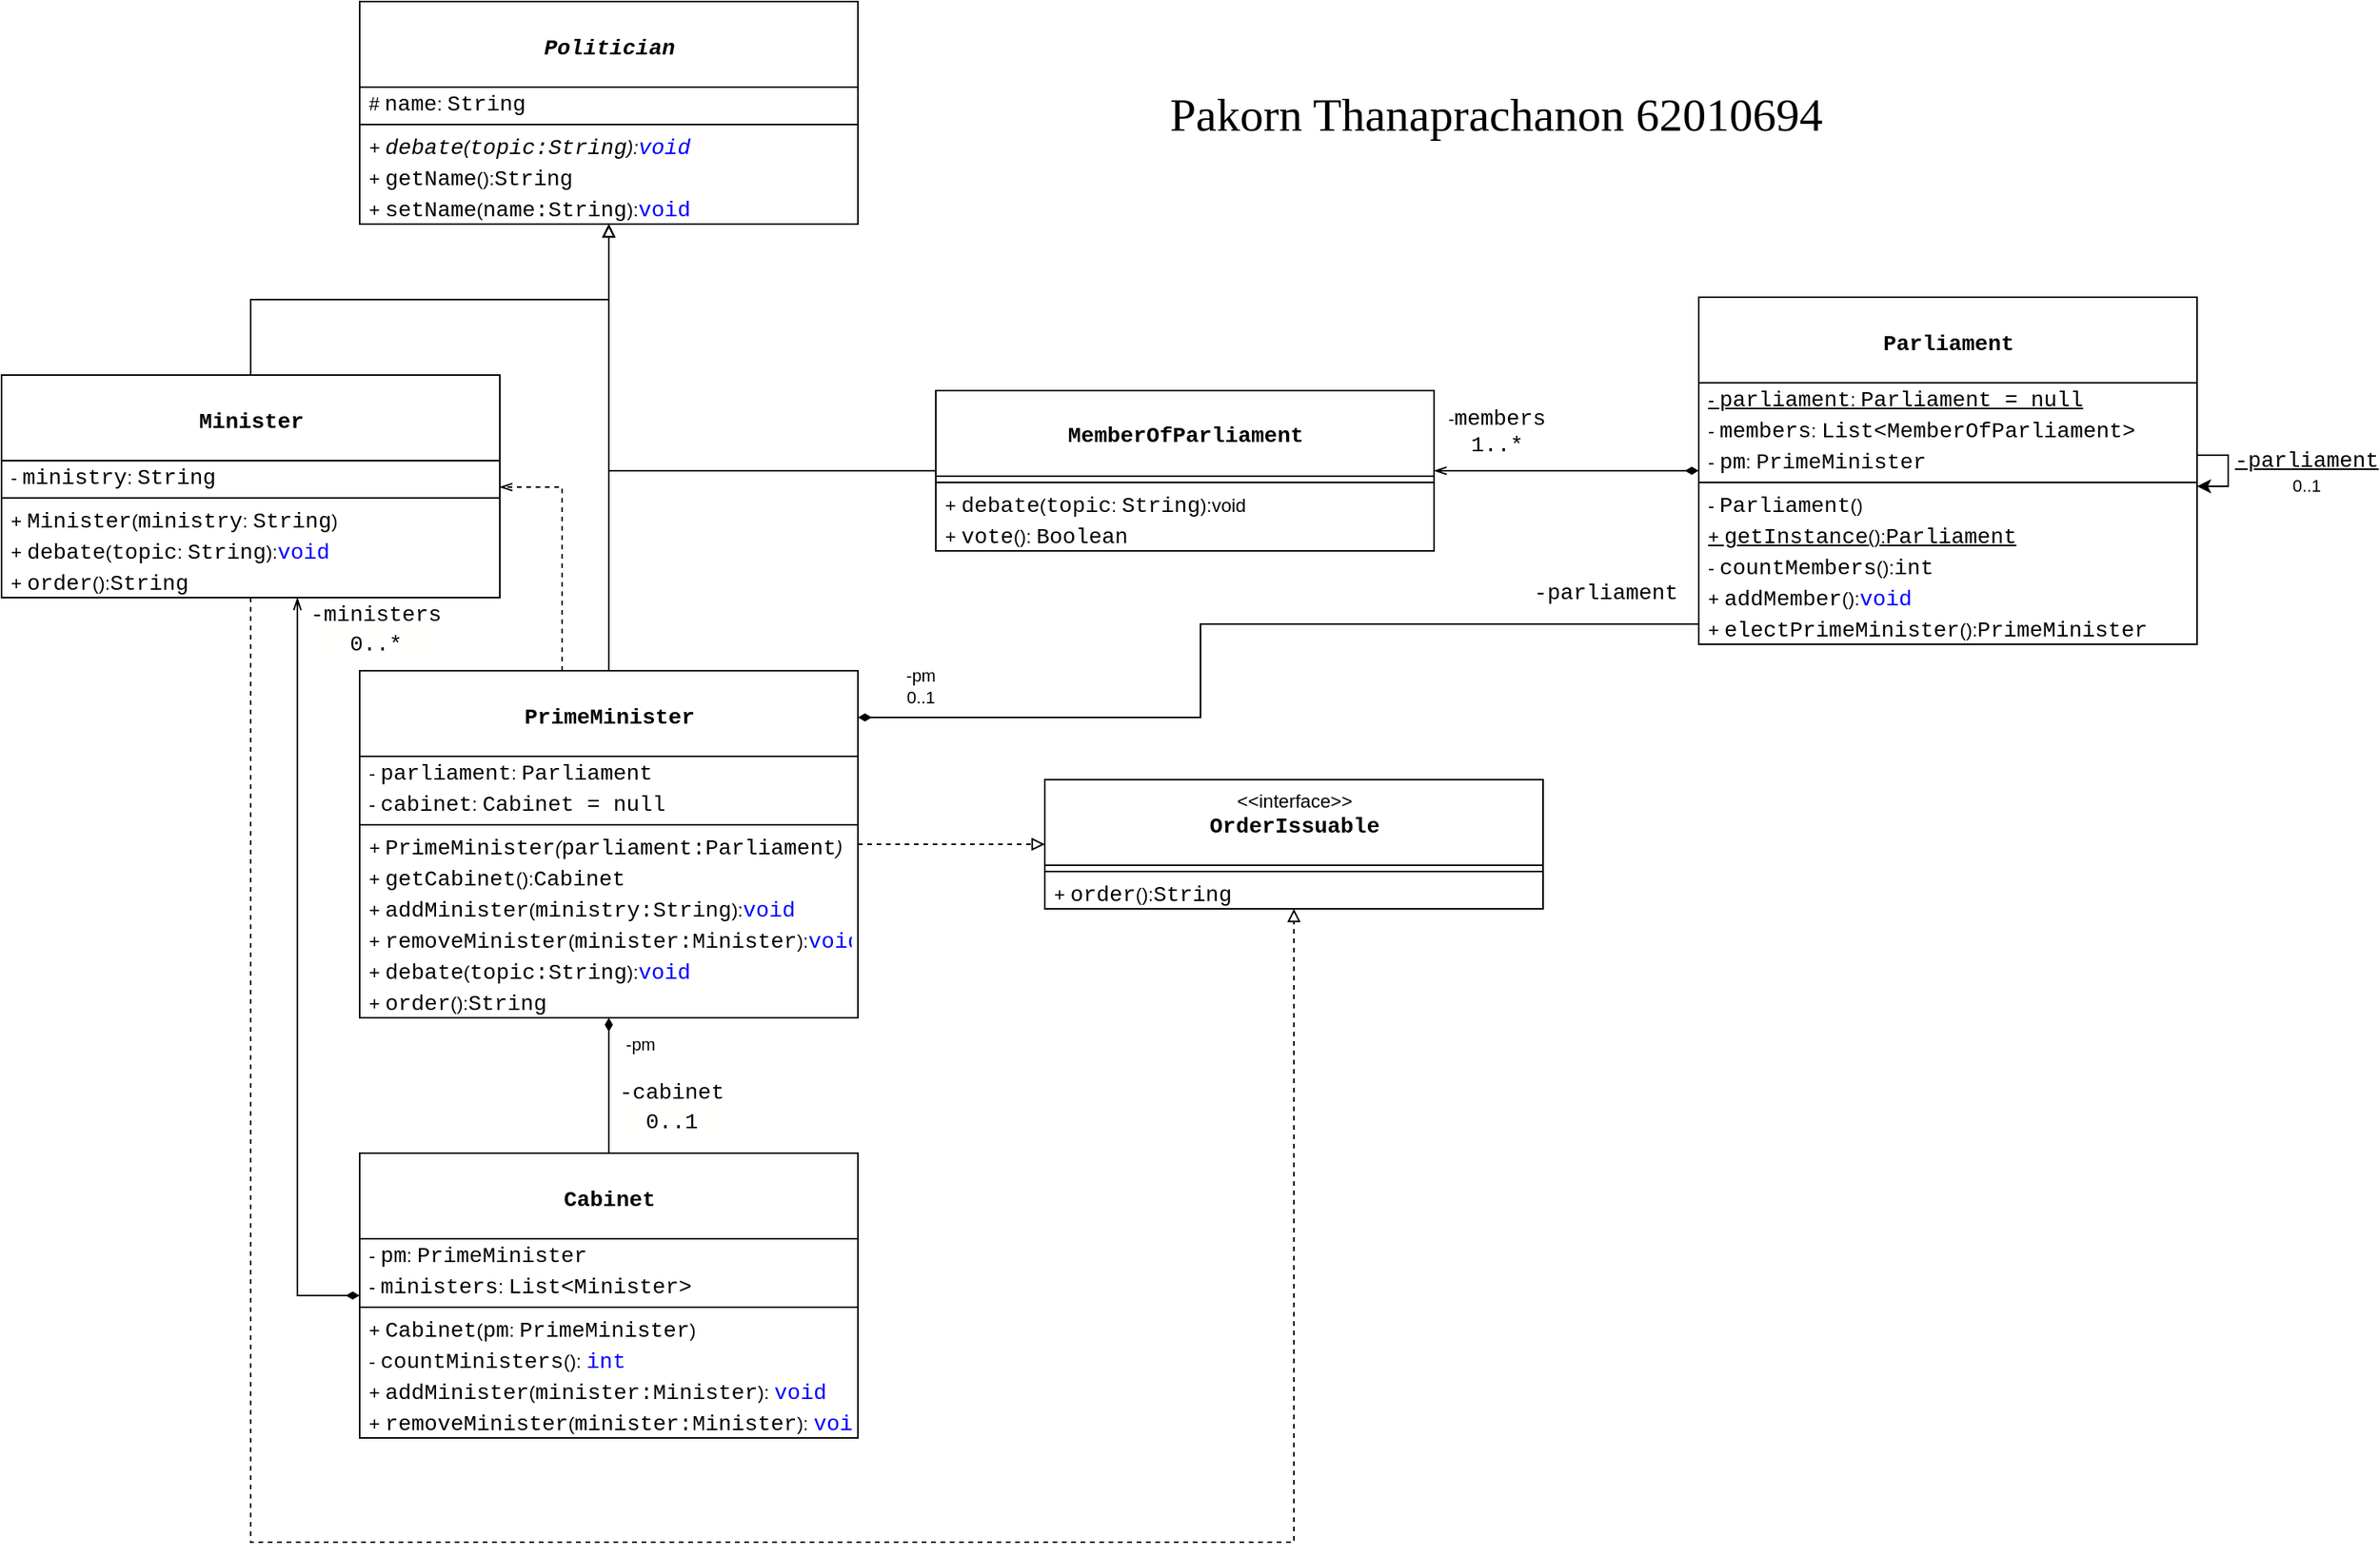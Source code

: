<mxfile version="15.2.7" type="device"><diagram id="u0rl4G4OVhh45bPOz7uF" name="Page-1"><mxGraphModel dx="474" dy="274" grid="1" gridSize="10" guides="1" tooltips="1" connect="1" arrows="1" fold="1" page="1" pageScale="1" pageWidth="2000" pageHeight="2000" math="0" shadow="0"><root><mxCell id="0"/><mxCell id="1" parent="0"/><mxCell id="l9JEfN-03SUaaslQyUMA-315" value="&lt;font style=&quot;font-size: 30px&quot;&gt;Pakorn Thanaprachanon 62010694&lt;/font&gt;" style="text;html=1;strokeColor=none;fillColor=none;align=center;verticalAlign=middle;whiteSpace=wrap;rounded=0;labelBackgroundColor=none;fontFamily=Verdana;fontColor=#000000;" parent="1" vertex="1"><mxGeometry x="700" y="141.5" width="680" height="20" as="geometry"/></mxCell><mxCell id="_Q1yo_962PRFrDTg2gfk-84" style="edgeStyle=orthogonalEdgeStyle;rounded=0;orthogonalLoop=1;jettySize=auto;html=1;startArrow=diamondThin;startFill=1;endArrow=openThin;endFill=0;strokeColor=#000000;" edge="1" parent="1" source="_Q1yo_962PRFrDTg2gfk-5" target="_Q1yo_962PRFrDTg2gfk-21"><mxGeometry relative="1" as="geometry"><Array as="points"><mxPoint x="270" y="911"/></Array></mxGeometry></mxCell><mxCell id="_Q1yo_962PRFrDTg2gfk-85" value="&lt;div style=&quot;background-color: rgb(255 , 255 , 254) ; font-family: &amp;#34;consolas&amp;#34; , &amp;#34;courier new&amp;#34; , monospace ; font-size: 14px ; line-height: 19px&quot;&gt;-ministers&lt;/div&gt;&lt;div style=&quot;background-color: rgb(255 , 255 , 254) ; font-family: &amp;#34;consolas&amp;#34; , &amp;#34;courier new&amp;#34; , monospace ; font-size: 14px ; line-height: 19px&quot;&gt;0..*&lt;/div&gt;" style="edgeLabel;html=1;align=center;verticalAlign=middle;resizable=0;points=[];" vertex="1" connectable="0" parent="_Q1yo_962PRFrDTg2gfk-84"><mxGeometry x="0.834" y="-3" relative="1" as="geometry"><mxPoint x="47" y="-21" as="offset"/></mxGeometry></mxCell><mxCell id="_Q1yo_962PRFrDTg2gfk-5" value="&lt;b&gt;&lt;br&gt;&lt;/b&gt;&lt;div style=&quot;background-color: rgb(255 , 255 , 254) ; font-family: &amp;#34;consolas&amp;#34; , &amp;#34;courier new&amp;#34; , monospace ; font-size: 14px ; line-height: 19px&quot;&gt;&lt;b&gt;Cabinet&lt;/b&gt;&lt;/div&gt;" style="swimlane;fontStyle=0;align=center;verticalAlign=top;childLayout=stackLayout;horizontal=1;startSize=55;horizontalStack=0;resizeParent=1;resizeParentMax=0;resizeLast=0;collapsible=0;marginBottom=0;html=1;rounded=0;sketch=0;" vertex="1" parent="1"><mxGeometry x="310" y="820" width="320" height="183" as="geometry"/></mxCell><mxCell id="_Q1yo_962PRFrDTg2gfk-8" value="- &lt;font face=&quot;Consolas, Courier New, monospace&quot;&gt;&lt;span style=&quot;font-size: 14px ; background-color: rgb(255 , 255 , 254)&quot;&gt;pm&lt;/span&gt;&lt;/font&gt;&lt;span&gt;:&amp;nbsp;&lt;/span&gt;&lt;span style=&quot;background-color: rgb(255 , 255 , 254) ; font-family: &amp;#34;consolas&amp;#34; , &amp;#34;courier new&amp;#34; , monospace ; font-size: 14px&quot;&gt;PrimeMinister&lt;/span&gt;" style="text;html=1;strokeColor=none;fillColor=none;align=left;verticalAlign=middle;spacingLeft=4;spacingRight=4;overflow=hidden;rotatable=0;points=[[0,0.5],[1,0.5]];portConstraint=eastwest;" vertex="1" parent="_Q1yo_962PRFrDTg2gfk-5"><mxGeometry y="55" width="320" height="20" as="geometry"/></mxCell><mxCell id="_Q1yo_962PRFrDTg2gfk-9" value="-&amp;nbsp;&lt;span&gt;&lt;font face=&quot;Consolas, Courier New, monospace&quot;&gt;&lt;span style=&quot;font-size: 14px&quot;&gt;ministers&lt;/span&gt;&lt;/font&gt;:&amp;nbsp;&lt;/span&gt;&lt;span style=&quot;background-color: rgb(255 , 255 , 254) ; font-family: &amp;#34;consolas&amp;#34; , &amp;#34;courier new&amp;#34; , monospace ; font-size: 14px&quot;&gt;List&amp;lt;Minister&amp;gt;&lt;/span&gt;" style="text;html=1;strokeColor=none;fillColor=none;align=left;verticalAlign=middle;spacingLeft=4;spacingRight=4;overflow=hidden;rotatable=0;points=[[0,0.5],[1,0.5]];portConstraint=eastwest;" vertex="1" parent="_Q1yo_962PRFrDTg2gfk-5"><mxGeometry y="75" width="320" height="20" as="geometry"/></mxCell><mxCell id="_Q1yo_962PRFrDTg2gfk-6" value="" style="line;strokeWidth=1;fillColor=none;align=left;verticalAlign=middle;spacingTop=-1;spacingLeft=3;spacingRight=3;rotatable=0;labelPosition=right;points=[];portConstraint=eastwest;" vertex="1" parent="_Q1yo_962PRFrDTg2gfk-5"><mxGeometry y="95" width="320" height="8" as="geometry"/></mxCell><mxCell id="_Q1yo_962PRFrDTg2gfk-7" value="+&amp;nbsp;&lt;span style=&quot;background-color: rgb(255 , 255 , 254) ; font-family: &amp;#34;consolas&amp;#34; , &amp;#34;courier new&amp;#34; , monospace ; font-size: 14px&quot;&gt;Cabinet&lt;/span&gt;&lt;span&gt;(&lt;/span&gt;&lt;span style=&quot;background-color: rgb(255 , 255 , 254) ; font-family: &amp;#34;consolas&amp;#34; , &amp;#34;courier new&amp;#34; , monospace ; font-size: 14px&quot;&gt;pm&lt;/span&gt;&lt;span&gt;: &lt;/span&gt;&lt;span style=&quot;background-color: rgb(255 , 255 , 254) ; font-family: &amp;#34;consolas&amp;#34; , &amp;#34;courier new&amp;#34; , monospace ; font-size: 14px&quot;&gt;PrimeMinister&lt;/span&gt;&lt;span&gt;)&lt;/span&gt;" style="text;html=1;strokeColor=none;fillColor=none;align=left;verticalAlign=middle;spacingLeft=4;spacingRight=4;overflow=hidden;rotatable=0;points=[[0,0.5],[1,0.5]];portConstraint=eastwest;" vertex="1" parent="_Q1yo_962PRFrDTg2gfk-5"><mxGeometry y="103" width="320" height="20" as="geometry"/></mxCell><mxCell id="_Q1yo_962PRFrDTg2gfk-10" value="-&amp;nbsp;&lt;span style=&quot;background-color: rgb(255 , 255 , 254) ; font-family: &amp;#34;consolas&amp;#34; , &amp;#34;courier new&amp;#34; , monospace ; font-size: 14px&quot;&gt;countMinisters&lt;/span&gt;&lt;span&gt;(&lt;/span&gt;&lt;span&gt;):&amp;nbsp;&lt;/span&gt;&lt;span style=&quot;color: rgb(0 , 0 , 255) ; background-color: rgb(255 , 255 , 254) ; font-family: &amp;#34;consolas&amp;#34; , &amp;#34;courier new&amp;#34; , monospace ; font-size: 14px&quot;&gt;int&lt;/span&gt;" style="text;html=1;strokeColor=none;fillColor=none;align=left;verticalAlign=middle;spacingLeft=4;spacingRight=4;overflow=hidden;rotatable=0;points=[[0,0.5],[1,0.5]];portConstraint=eastwest;" vertex="1" parent="_Q1yo_962PRFrDTg2gfk-5"><mxGeometry y="123" width="320" height="20" as="geometry"/></mxCell><mxCell id="_Q1yo_962PRFrDTg2gfk-11" value="+&amp;nbsp;&lt;span style=&quot;background-color: rgb(255 , 255 , 254) ; font-family: &amp;#34;consolas&amp;#34; , &amp;#34;courier new&amp;#34; , monospace ; font-size: 14px&quot;&gt;addMinister&lt;/span&gt;&lt;span&gt;(&lt;/span&gt;&lt;span style=&quot;background-color: rgb(255 , 255 , 254) ; font-family: &amp;#34;consolas&amp;#34; , &amp;#34;courier new&amp;#34; , monospace ; font-size: 14px&quot;&gt;minister:&lt;/span&gt;&lt;span style=&quot;background-color: rgb(255 , 255 , 254) ; font-family: &amp;#34;consolas&amp;#34; , &amp;#34;courier new&amp;#34; , monospace ; font-size: 14px&quot;&gt;Minister&lt;/span&gt;&lt;span&gt;):&amp;nbsp;&lt;/span&gt;&lt;span style=&quot;color: rgb(0 , 0 , 255) ; background-color: rgb(255 , 255 , 254) ; font-family: &amp;#34;consolas&amp;#34; , &amp;#34;courier new&amp;#34; , monospace ; font-size: 14px&quot;&gt;void&lt;/span&gt;" style="text;html=1;strokeColor=none;fillColor=none;align=left;verticalAlign=middle;spacingLeft=4;spacingRight=4;overflow=hidden;rotatable=0;points=[[0,0.5],[1,0.5]];portConstraint=eastwest;" vertex="1" parent="_Q1yo_962PRFrDTg2gfk-5"><mxGeometry y="143" width="320" height="20" as="geometry"/></mxCell><mxCell id="_Q1yo_962PRFrDTg2gfk-12" value="+&amp;nbsp;&lt;span style=&quot;background-color: rgb(255 , 255 , 254) ; font-family: &amp;#34;consolas&amp;#34; , &amp;#34;courier new&amp;#34; , monospace ; font-size: 14px&quot;&gt;removeMinister&lt;/span&gt;&lt;span&gt;(&lt;/span&gt;&lt;span style=&quot;background-color: rgb(255 , 255 , 254) ; font-family: &amp;#34;consolas&amp;#34; , &amp;#34;courier new&amp;#34; , monospace ; font-size: 14px&quot;&gt;minister:&lt;/span&gt;&lt;span style=&quot;background-color: rgb(255 , 255 , 254) ; font-family: &amp;#34;consolas&amp;#34; , &amp;#34;courier new&amp;#34; , monospace ; font-size: 14px&quot;&gt;Minister&lt;/span&gt;&lt;span&gt;):&amp;nbsp;&lt;/span&gt;&lt;span style=&quot;color: rgb(0 , 0 , 255) ; background-color: rgb(255 , 255 , 254) ; font-family: &amp;#34;consolas&amp;#34; , &amp;#34;courier new&amp;#34; , monospace ; font-size: 14px&quot;&gt;void&lt;/span&gt;" style="text;html=1;strokeColor=none;fillColor=none;align=left;verticalAlign=middle;spacingLeft=4;spacingRight=4;overflow=hidden;rotatable=0;points=[[0,0.5],[1,0.5]];portConstraint=eastwest;" vertex="1" parent="_Q1yo_962PRFrDTg2gfk-5"><mxGeometry y="163" width="320" height="20" as="geometry"/></mxCell><mxCell id="_Q1yo_962PRFrDTg2gfk-66" style="edgeStyle=orthogonalEdgeStyle;rounded=0;orthogonalLoop=1;jettySize=auto;html=1;endArrow=block;endFill=0;" edge="1" parent="1" source="_Q1yo_962PRFrDTg2gfk-13" target="_Q1yo_962PRFrDTg2gfk-45"><mxGeometry relative="1" as="geometry"/></mxCell><mxCell id="_Q1yo_962PRFrDTg2gfk-13" value="&lt;br&gt;&lt;b style=&quot;font-family: &amp;#34;consolas&amp;#34; , &amp;#34;courier new&amp;#34; , monospace ; font-size: 14px ; background-color: rgb(255 , 255 , 254)&quot;&gt;MemberOfParliament&lt;/b&gt;" style="swimlane;fontStyle=0;align=center;verticalAlign=top;childLayout=stackLayout;horizontal=1;startSize=55;horizontalStack=0;resizeParent=1;resizeParentMax=0;resizeLast=0;collapsible=0;marginBottom=0;html=1;rounded=0;sketch=0;" vertex="1" parent="1"><mxGeometry x="680" y="330" width="320" height="103" as="geometry"/></mxCell><mxCell id="_Q1yo_962PRFrDTg2gfk-16" value="" style="line;strokeWidth=1;fillColor=none;align=left;verticalAlign=middle;spacingTop=-1;spacingLeft=3;spacingRight=3;rotatable=0;labelPosition=right;points=[];portConstraint=eastwest;" vertex="1" parent="_Q1yo_962PRFrDTg2gfk-13"><mxGeometry y="55" width="320" height="8" as="geometry"/></mxCell><mxCell id="_Q1yo_962PRFrDTg2gfk-17" value="+&amp;nbsp;&lt;span style=&quot;background-color: rgb(255 , 255 , 254) ; font-family: &amp;#34;consolas&amp;#34; , &amp;#34;courier new&amp;#34; , monospace ; font-size: 14px&quot;&gt;debate&lt;/span&gt;&lt;span&gt;(&lt;/span&gt;&lt;span style=&quot;background-color: rgb(255 , 255 , 254) ; font-family: &amp;#34;consolas&amp;#34; , &amp;#34;courier new&amp;#34; , monospace ; font-size: 14px&quot;&gt;topic&lt;/span&gt;&lt;span&gt;:&amp;nbsp;&lt;/span&gt;&lt;span style=&quot;background-color: rgb(255 , 255 , 254) ; font-family: &amp;#34;consolas&amp;#34; , &amp;#34;courier new&amp;#34; , monospace ; font-size: 14px&quot;&gt;String&lt;/span&gt;&lt;span&gt;):void&lt;/span&gt;" style="text;html=1;strokeColor=none;fillColor=none;align=left;verticalAlign=middle;spacingLeft=4;spacingRight=4;overflow=hidden;rotatable=0;points=[[0,0.5],[1,0.5]];portConstraint=eastwest;" vertex="1" parent="_Q1yo_962PRFrDTg2gfk-13"><mxGeometry y="63" width="320" height="20" as="geometry"/></mxCell><mxCell id="_Q1yo_962PRFrDTg2gfk-19" value="+&amp;nbsp;&lt;span style=&quot;background-color: rgb(255 , 255 , 254) ; font-family: &amp;#34;consolas&amp;#34; , &amp;#34;courier new&amp;#34; , monospace ; font-size: 14px&quot;&gt;vote&lt;/span&gt;&lt;span&gt;(&lt;/span&gt;&lt;span&gt;):&amp;nbsp;&lt;/span&gt;&lt;span style=&quot;background-color: rgb(255 , 255 , 254) ; font-family: &amp;#34;consolas&amp;#34; , &amp;#34;courier new&amp;#34; , monospace ; font-size: 14px&quot;&gt;Boolean&lt;/span&gt;" style="text;html=1;strokeColor=none;fillColor=none;align=left;verticalAlign=middle;spacingLeft=4;spacingRight=4;overflow=hidden;rotatable=0;points=[[0,0.5],[1,0.5]];portConstraint=eastwest;" vertex="1" parent="_Q1yo_962PRFrDTg2gfk-13"><mxGeometry y="83" width="320" height="20" as="geometry"/></mxCell><mxCell id="_Q1yo_962PRFrDTg2gfk-70" style="edgeStyle=orthogonalEdgeStyle;rounded=0;orthogonalLoop=1;jettySize=auto;html=1;endArrow=block;endFill=0;strokeColor=#000000;" edge="1" parent="1" source="_Q1yo_962PRFrDTg2gfk-21" target="_Q1yo_962PRFrDTg2gfk-45"><mxGeometry relative="1" as="geometry"/></mxCell><mxCell id="_Q1yo_962PRFrDTg2gfk-73" style="edgeStyle=orthogonalEdgeStyle;rounded=0;orthogonalLoop=1;jettySize=auto;html=1;endArrow=block;endFill=0;strokeColor=#000000;dashed=1;" edge="1" parent="1" source="_Q1yo_962PRFrDTg2gfk-21" target="_Q1yo_962PRFrDTg2gfk-31"><mxGeometry relative="1" as="geometry"><Array as="points"><mxPoint x="240" y="1070"/><mxPoint x="910" y="1070"/></Array></mxGeometry></mxCell><mxCell id="_Q1yo_962PRFrDTg2gfk-21" value="&lt;b&gt;&lt;br&gt;&lt;/b&gt;&lt;div style=&quot;background-color: rgb(255 , 255 , 254) ; font-family: &amp;#34;consolas&amp;#34; , &amp;#34;courier new&amp;#34; , monospace ; font-size: 14px ; line-height: 19px&quot;&gt;&lt;div style=&quot;font-family: &amp;#34;consolas&amp;#34; , &amp;#34;courier new&amp;#34; , monospace ; line-height: 19px&quot;&gt;&lt;b&gt;Minister&lt;/b&gt;&lt;/div&gt;&lt;/div&gt;" style="swimlane;fontStyle=0;align=center;verticalAlign=top;childLayout=stackLayout;horizontal=1;startSize=55;horizontalStack=0;resizeParent=1;resizeParentMax=0;resizeLast=0;collapsible=0;marginBottom=0;html=1;rounded=0;sketch=0;" vertex="1" parent="1"><mxGeometry x="80" y="320" width="320" height="143" as="geometry"/></mxCell><mxCell id="_Q1yo_962PRFrDTg2gfk-22" value="-&amp;nbsp;&lt;span style=&quot;background-color: rgb(255 , 255 , 254) ; font-family: &amp;#34;consolas&amp;#34; , &amp;#34;courier new&amp;#34; , monospace ; font-size: 14px&quot;&gt;ministry&lt;/span&gt;&lt;span&gt;:&amp;nbsp;&lt;/span&gt;&lt;span style=&quot;background-color: rgb(255 , 255 , 254) ; font-family: &amp;#34;consolas&amp;#34; , &amp;#34;courier new&amp;#34; , monospace ; font-size: 14px&quot;&gt;String&lt;/span&gt;" style="text;html=1;strokeColor=none;fillColor=none;align=left;verticalAlign=middle;spacingLeft=4;spacingRight=4;overflow=hidden;rotatable=0;points=[[0,0.5],[1,0.5]];portConstraint=eastwest;" vertex="1" parent="_Q1yo_962PRFrDTg2gfk-21"><mxGeometry y="55" width="320" height="20" as="geometry"/></mxCell><mxCell id="_Q1yo_962PRFrDTg2gfk-24" value="" style="line;strokeWidth=1;fillColor=none;align=left;verticalAlign=middle;spacingTop=-1;spacingLeft=3;spacingRight=3;rotatable=0;labelPosition=right;points=[];portConstraint=eastwest;" vertex="1" parent="_Q1yo_962PRFrDTg2gfk-21"><mxGeometry y="75" width="320" height="8" as="geometry"/></mxCell><mxCell id="_Q1yo_962PRFrDTg2gfk-25" value="+&amp;nbsp;&lt;span style=&quot;background-color: rgb(255 , 255 , 254) ; font-family: &amp;#34;consolas&amp;#34; , &amp;#34;courier new&amp;#34; , monospace ; font-size: 14px&quot;&gt;Minister&lt;/span&gt;&lt;span&gt;(&lt;/span&gt;&lt;span style=&quot;background-color: rgb(255 , 255 , 254) ; font-family: &amp;#34;consolas&amp;#34; , &amp;#34;courier new&amp;#34; , monospace ; font-size: 14px&quot;&gt;ministry&lt;/span&gt;&lt;span&gt;:&amp;nbsp;&lt;/span&gt;&lt;span style=&quot;background-color: rgb(255 , 255 , 254) ; font-family: &amp;#34;consolas&amp;#34; , &amp;#34;courier new&amp;#34; , monospace ; font-size: 14px&quot;&gt;String&lt;/span&gt;&lt;span&gt;)&lt;/span&gt;" style="text;html=1;strokeColor=none;fillColor=none;align=left;verticalAlign=middle;spacingLeft=4;spacingRight=4;overflow=hidden;rotatable=0;points=[[0,0.5],[1,0.5]];portConstraint=eastwest;" vertex="1" parent="_Q1yo_962PRFrDTg2gfk-21"><mxGeometry y="83" width="320" height="20" as="geometry"/></mxCell><mxCell id="_Q1yo_962PRFrDTg2gfk-29" value="+&amp;nbsp;&lt;span style=&quot;background-color: rgb(255 , 255 , 254) ; font-family: &amp;#34;consolas&amp;#34; , &amp;#34;courier new&amp;#34; , monospace ; font-size: 14px&quot;&gt;debate&lt;/span&gt;&lt;span&gt;(&lt;/span&gt;&lt;span style=&quot;background-color: rgb(255 , 255 , 254) ; font-family: &amp;#34;consolas&amp;#34; , &amp;#34;courier new&amp;#34; , monospace ; font-size: 14px&quot;&gt;topic&lt;/span&gt;&lt;span&gt;:&amp;nbsp;&lt;/span&gt;&lt;span style=&quot;background-color: rgb(255 , 255 , 254) ; font-family: &amp;#34;consolas&amp;#34; , &amp;#34;courier new&amp;#34; , monospace ; font-size: 14px&quot;&gt;String&lt;/span&gt;&lt;span&gt;):&lt;/span&gt;&lt;span style=&quot;color: rgb(0 , 0 , 255) ; font-family: &amp;#34;consolas&amp;#34; , &amp;#34;courier new&amp;#34; , monospace ; font-size: 14px ; background-color: rgb(255 , 255 , 254)&quot;&gt;void&lt;/span&gt;" style="text;html=1;strokeColor=none;fillColor=none;align=left;verticalAlign=middle;spacingLeft=4;spacingRight=4;overflow=hidden;rotatable=0;points=[[0,0.5],[1,0.5]];portConstraint=eastwest;" vertex="1" parent="_Q1yo_962PRFrDTg2gfk-21"><mxGeometry y="103" width="320" height="20" as="geometry"/></mxCell><mxCell id="_Q1yo_962PRFrDTg2gfk-30" value="+&amp;nbsp;&lt;span style=&quot;background-color: rgb(255 , 255 , 254) ; font-family: &amp;#34;consolas&amp;#34; , &amp;#34;courier new&amp;#34; , monospace ; font-size: 14px&quot;&gt;order&lt;/span&gt;&lt;span&gt;(&lt;/span&gt;&lt;span&gt;):&lt;/span&gt;&lt;span style=&quot;background-color: rgb(255 , 255 , 254) ; font-family: &amp;#34;consolas&amp;#34; , &amp;#34;courier new&amp;#34; , monospace ; font-size: 14px&quot;&gt;String&lt;/span&gt;" style="text;html=1;strokeColor=none;fillColor=none;align=left;verticalAlign=middle;spacingLeft=4;spacingRight=4;overflow=hidden;rotatable=0;points=[[0,0.5],[1,0.5]];portConstraint=eastwest;" vertex="1" parent="_Q1yo_962PRFrDTg2gfk-21"><mxGeometry y="123" width="320" height="20" as="geometry"/></mxCell><mxCell id="_Q1yo_962PRFrDTg2gfk-31" value="&amp;lt;&amp;lt;interface&amp;gt;&amp;gt;&lt;br&gt;&lt;div style=&quot;background-color: rgb(255 , 255 , 254) ; font-family: &amp;#34;consolas&amp;#34; , &amp;#34;courier new&amp;#34; , monospace ; font-size: 14px ; line-height: 19px&quot;&gt;&lt;b&gt;OrderIssuable&lt;/b&gt;&lt;/div&gt;" style="swimlane;fontStyle=0;align=center;verticalAlign=top;childLayout=stackLayout;horizontal=1;startSize=55;horizontalStack=0;resizeParent=1;resizeParentMax=0;resizeLast=0;collapsible=0;marginBottom=0;html=1;rounded=0;sketch=0;" vertex="1" parent="1"><mxGeometry x="750" y="580" width="320" height="83" as="geometry"/></mxCell><mxCell id="_Q1yo_962PRFrDTg2gfk-32" value="" style="line;strokeWidth=1;fillColor=none;align=left;verticalAlign=middle;spacingTop=-1;spacingLeft=3;spacingRight=3;rotatable=0;labelPosition=right;points=[];portConstraint=eastwest;" vertex="1" parent="_Q1yo_962PRFrDTg2gfk-31"><mxGeometry y="55" width="320" height="8" as="geometry"/></mxCell><mxCell id="_Q1yo_962PRFrDTg2gfk-33" value="+&amp;nbsp;&lt;span style=&quot;background-color: rgb(255 , 255 , 254) ; font-family: &amp;#34;consolas&amp;#34; , &amp;#34;courier new&amp;#34; , monospace ; font-size: 14px&quot;&gt;order&lt;/span&gt;&lt;span&gt;(&lt;/span&gt;&lt;span&gt;):&lt;/span&gt;&lt;span style=&quot;background-color: rgb(255 , 255 , 254) ; font-family: &amp;#34;consolas&amp;#34; , &amp;#34;courier new&amp;#34; , monospace ; font-size: 14px&quot;&gt;String&lt;/span&gt;" style="text;html=1;strokeColor=none;fillColor=none;align=left;verticalAlign=middle;spacingLeft=4;spacingRight=4;overflow=hidden;rotatable=0;points=[[0,0.5],[1,0.5]];portConstraint=eastwest;" vertex="1" parent="_Q1yo_962PRFrDTg2gfk-31"><mxGeometry y="63" width="320" height="20" as="geometry"/></mxCell><mxCell id="_Q1yo_962PRFrDTg2gfk-67" style="edgeStyle=orthogonalEdgeStyle;rounded=0;orthogonalLoop=1;jettySize=auto;html=1;endArrow=classic;endFill=1;fillColor=#d5e8d4;strokeColor=#000000;" edge="1" parent="1" source="_Q1yo_962PRFrDTg2gfk-35" target="_Q1yo_962PRFrDTg2gfk-35"><mxGeometry relative="1" as="geometry"><mxPoint x="990" y="710" as="targetPoint"/><Array as="points"><mxPoint x="1510" y="382"/></Array></mxGeometry></mxCell><mxCell id="_Q1yo_962PRFrDTg2gfk-83" value="&lt;div style=&quot;background-color: rgb(255 , 255 , 254) ; font-family: &amp;#34;consolas&amp;#34; , &amp;#34;courier new&amp;#34; , monospace ; font-size: 14px ; line-height: 19px&quot;&gt;&lt;u&gt;-parliament&lt;/u&gt;&lt;/div&gt;0..1" style="edgeLabel;html=1;align=center;verticalAlign=middle;resizable=0;points=[];" vertex="1" connectable="0" parent="_Q1yo_962PRFrDTg2gfk-67"><mxGeometry x="-0.104" y="1" relative="1" as="geometry"><mxPoint x="49" y="3" as="offset"/></mxGeometry></mxCell><mxCell id="_Q1yo_962PRFrDTg2gfk-81" style="edgeStyle=orthogonalEdgeStyle;rounded=0;orthogonalLoop=1;jettySize=auto;html=1;startArrow=diamondThin;startFill=1;endArrow=openThin;endFill=0;strokeColor=#000000;" edge="1" parent="1" source="_Q1yo_962PRFrDTg2gfk-35" target="_Q1yo_962PRFrDTg2gfk-13"><mxGeometry relative="1" as="geometry"/></mxCell><mxCell id="_Q1yo_962PRFrDTg2gfk-82" value="-&lt;span style=&quot;background-color: rgb(255 , 255 , 254) ; font-family: &amp;#34;consolas&amp;#34; , &amp;#34;courier new&amp;#34; , monospace ; font-size: 14px&quot;&gt;members&lt;br&gt;1..*&lt;br&gt;&lt;/span&gt;" style="edgeLabel;html=1;align=center;verticalAlign=middle;resizable=0;points=[];" vertex="1" connectable="0" parent="_Q1yo_962PRFrDTg2gfk-81"><mxGeometry x="-0.565" relative="1" as="geometry"><mxPoint x="-93" y="-26" as="offset"/></mxGeometry></mxCell><mxCell id="_Q1yo_962PRFrDTg2gfk-35" value="&lt;b&gt;&lt;br&gt;&lt;/b&gt;&lt;div style=&quot;background-color: rgb(255 , 255 , 254) ; font-family: &amp;#34;consolas&amp;#34; , &amp;#34;courier new&amp;#34; , monospace ; font-size: 14px ; line-height: 19px&quot;&gt;&lt;div style=&quot;font-family: &amp;#34;consolas&amp;#34; , &amp;#34;courier new&amp;#34; , monospace ; line-height: 19px&quot;&gt;&lt;div style=&quot;font-family: &amp;#34;consolas&amp;#34; , &amp;#34;courier new&amp;#34; , monospace ; line-height: 19px&quot;&gt;&lt;b&gt;Parliament&lt;/b&gt;&lt;/div&gt;&lt;/div&gt;&lt;/div&gt;" style="swimlane;fontStyle=0;align=center;verticalAlign=top;childLayout=stackLayout;horizontal=1;startSize=55;horizontalStack=0;resizeParent=1;resizeParentMax=0;resizeLast=0;collapsible=0;marginBottom=0;html=1;rounded=0;sketch=0;" vertex="1" parent="1"><mxGeometry x="1170" y="270" width="320" height="223" as="geometry"/></mxCell><mxCell id="_Q1yo_962PRFrDTg2gfk-36" value="&lt;u&gt;-&amp;nbsp;&lt;span style=&quot;background-color: rgb(255 , 255 , 254) ; font-family: &amp;#34;consolas&amp;#34; , &amp;#34;courier new&amp;#34; , monospace ; font-size: 14px&quot;&gt;parliament&lt;/span&gt;&lt;span&gt;:&amp;nbsp;&lt;/span&gt;&lt;span style=&quot;background-color: rgb(255 , 255 , 254) ; font-family: &amp;#34;consolas&amp;#34; , &amp;#34;courier new&amp;#34; , monospace ; font-size: 14px&quot;&gt;Parliament = null&lt;/span&gt;&lt;/u&gt;" style="text;html=1;strokeColor=none;fillColor=none;align=left;verticalAlign=middle;spacingLeft=4;spacingRight=4;overflow=hidden;rotatable=0;points=[[0,0.5],[1,0.5]];portConstraint=eastwest;" vertex="1" parent="_Q1yo_962PRFrDTg2gfk-35"><mxGeometry y="55" width="320" height="20" as="geometry"/></mxCell><mxCell id="_Q1yo_962PRFrDTg2gfk-41" value="-&amp;nbsp;&lt;span style=&quot;background-color: rgb(255 , 255 , 254) ; font-family: &amp;#34;consolas&amp;#34; , &amp;#34;courier new&amp;#34; , monospace ; font-size: 14px&quot;&gt;members&lt;/span&gt;&lt;span&gt;:&amp;nbsp;&lt;/span&gt;&lt;span style=&quot;background-color: rgb(255 , 255 , 254) ; font-family: &amp;#34;consolas&amp;#34; , &amp;#34;courier new&amp;#34; , monospace ; font-size: 14px&quot;&gt;List&amp;lt;MemberOfParliament&amp;gt;&lt;/span&gt;" style="text;html=1;strokeColor=none;fillColor=none;align=left;verticalAlign=middle;spacingLeft=4;spacingRight=4;overflow=hidden;rotatable=0;points=[[0,0.5],[1,0.5]];portConstraint=eastwest;" vertex="1" parent="_Q1yo_962PRFrDTg2gfk-35"><mxGeometry y="75" width="320" height="20" as="geometry"/></mxCell><mxCell id="_Q1yo_962PRFrDTg2gfk-42" value="-&amp;nbsp;&lt;span style=&quot;background-color: rgb(255 , 255 , 254) ; font-family: &amp;#34;consolas&amp;#34; , &amp;#34;courier new&amp;#34; , monospace ; font-size: 14px&quot;&gt;pm&lt;/span&gt;&lt;span&gt;:&amp;nbsp;&lt;/span&gt;&lt;span style=&quot;background-color: rgb(255 , 255 , 254) ; font-family: &amp;#34;consolas&amp;#34; , &amp;#34;courier new&amp;#34; , monospace ; font-size: 14px&quot;&gt;PrimeMinister&lt;/span&gt;" style="text;html=1;strokeColor=none;fillColor=none;align=left;verticalAlign=middle;spacingLeft=4;spacingRight=4;overflow=hidden;rotatable=0;points=[[0,0.5],[1,0.5]];portConstraint=eastwest;" vertex="1" parent="_Q1yo_962PRFrDTg2gfk-35"><mxGeometry y="95" width="320" height="20" as="geometry"/></mxCell><mxCell id="_Q1yo_962PRFrDTg2gfk-37" value="" style="line;strokeWidth=1;fillColor=none;align=left;verticalAlign=middle;spacingTop=-1;spacingLeft=3;spacingRight=3;rotatable=0;labelPosition=right;points=[];portConstraint=eastwest;" vertex="1" parent="_Q1yo_962PRFrDTg2gfk-35"><mxGeometry y="115" width="320" height="8" as="geometry"/></mxCell><mxCell id="_Q1yo_962PRFrDTg2gfk-38" value="-&amp;nbsp;&lt;span style=&quot;background-color: rgb(255 , 255 , 254) ; font-family: &amp;#34;consolas&amp;#34; , &amp;#34;courier new&amp;#34; , monospace ; font-size: 14px&quot;&gt;Parliament&lt;/span&gt;&lt;span&gt;(&lt;/span&gt;&lt;span&gt;)&lt;/span&gt;" style="text;html=1;strokeColor=none;fillColor=none;align=left;verticalAlign=middle;spacingLeft=4;spacingRight=4;overflow=hidden;rotatable=0;points=[[0,0.5],[1,0.5]];portConstraint=eastwest;" vertex="1" parent="_Q1yo_962PRFrDTg2gfk-35"><mxGeometry y="123" width="320" height="20" as="geometry"/></mxCell><mxCell id="_Q1yo_962PRFrDTg2gfk-39" value="&lt;u&gt;+&amp;nbsp;&lt;span style=&quot;background-color: rgb(255 , 255 , 254) ; font-family: &amp;#34;consolas&amp;#34; , &amp;#34;courier new&amp;#34; , monospace ; font-size: 14px&quot;&gt;getInstance&lt;/span&gt;&lt;span&gt;(&lt;/span&gt;&lt;span&gt;):&lt;/span&gt;&lt;span style=&quot;background-color: rgb(255 , 255 , 254) ; font-family: &amp;#34;consolas&amp;#34; , &amp;#34;courier new&amp;#34; , monospace ; font-size: 14px&quot;&gt;Parliament&lt;/span&gt;&lt;/u&gt;" style="text;html=1;strokeColor=none;fillColor=none;align=left;verticalAlign=middle;spacingLeft=4;spacingRight=4;overflow=hidden;rotatable=0;points=[[0,0.5],[1,0.5]];portConstraint=eastwest;" vertex="1" parent="_Q1yo_962PRFrDTg2gfk-35"><mxGeometry y="143" width="320" height="20" as="geometry"/></mxCell><mxCell id="_Q1yo_962PRFrDTg2gfk-40" value="-&amp;nbsp;&lt;span style=&quot;background-color: rgb(255 , 255 , 254) ; font-family: &amp;#34;consolas&amp;#34; , &amp;#34;courier new&amp;#34; , monospace ; font-size: 14px&quot;&gt;countMembers&lt;/span&gt;&lt;span&gt;(&lt;/span&gt;&lt;span&gt;):&lt;/span&gt;&lt;span style=&quot;background-color: rgb(255 , 255 , 254) ; font-family: &amp;#34;consolas&amp;#34; , &amp;#34;courier new&amp;#34; , monospace ; font-size: 14px&quot;&gt;int&lt;/span&gt;" style="text;html=1;strokeColor=none;fillColor=none;align=left;verticalAlign=middle;spacingLeft=4;spacingRight=4;overflow=hidden;rotatable=0;points=[[0,0.5],[1,0.5]];portConstraint=eastwest;" vertex="1" parent="_Q1yo_962PRFrDTg2gfk-35"><mxGeometry y="163" width="320" height="20" as="geometry"/></mxCell><mxCell id="_Q1yo_962PRFrDTg2gfk-43" value="+&amp;nbsp;&lt;span style=&quot;background-color: rgb(255 , 255 , 254) ; font-family: &amp;#34;consolas&amp;#34; , &amp;#34;courier new&amp;#34; , monospace ; font-size: 14px&quot;&gt;addMember&lt;/span&gt;&lt;span&gt;(&lt;/span&gt;&lt;span&gt;):&lt;/span&gt;&lt;span style=&quot;color: rgb(0 , 0 , 255) ; background-color: rgb(255 , 255 , 254) ; font-family: &amp;#34;consolas&amp;#34; , &amp;#34;courier new&amp;#34; , monospace ; font-size: 14px&quot;&gt;void&lt;/span&gt;" style="text;html=1;strokeColor=none;fillColor=none;align=left;verticalAlign=middle;spacingLeft=4;spacingRight=4;overflow=hidden;rotatable=0;points=[[0,0.5],[1,0.5]];portConstraint=eastwest;" vertex="1" parent="_Q1yo_962PRFrDTg2gfk-35"><mxGeometry y="183" width="320" height="20" as="geometry"/></mxCell><mxCell id="_Q1yo_962PRFrDTg2gfk-44" value="+&amp;nbsp;&lt;span style=&quot;background-color: rgb(255 , 255 , 254) ; font-family: &amp;#34;consolas&amp;#34; , &amp;#34;courier new&amp;#34; , monospace ; font-size: 14px&quot;&gt;electPrimeMinister&lt;/span&gt;&lt;span&gt;(&lt;/span&gt;&lt;span&gt;):&lt;/span&gt;&lt;span style=&quot;background-color: rgb(255 , 255 , 254) ; font-family: &amp;#34;consolas&amp;#34; , &amp;#34;courier new&amp;#34; , monospace ; font-size: 14px&quot;&gt;PrimeMinister&lt;/span&gt;" style="text;html=1;strokeColor=none;fillColor=none;align=left;verticalAlign=middle;spacingLeft=4;spacingRight=4;overflow=hidden;rotatable=0;points=[[0,0.5],[1,0.5]];portConstraint=eastwest;" vertex="1" parent="_Q1yo_962PRFrDTg2gfk-35"><mxGeometry y="203" width="320" height="20" as="geometry"/></mxCell><mxCell id="_Q1yo_962PRFrDTg2gfk-45" value="&lt;b&gt;&lt;i&gt;&lt;br&gt;&lt;/i&gt;&lt;/b&gt;&lt;div style=&quot;background-color: rgb(255 , 255 , 254) ; font-family: &amp;#34;consolas&amp;#34; , &amp;#34;courier new&amp;#34; , monospace ; font-size: 14px ; line-height: 19px&quot;&gt;&lt;div style=&quot;font-family: &amp;#34;consolas&amp;#34; , &amp;#34;courier new&amp;#34; , monospace ; line-height: 19px&quot;&gt;&lt;div style=&quot;font-family: &amp;#34;consolas&amp;#34; , &amp;#34;courier new&amp;#34; , monospace ; line-height: 19px&quot;&gt;&lt;div style=&quot;font-family: &amp;#34;consolas&amp;#34; , &amp;#34;courier new&amp;#34; , monospace ; line-height: 19px&quot;&gt;&lt;b&gt;&lt;i&gt;Politician&lt;/i&gt;&lt;/b&gt;&lt;/div&gt;&lt;/div&gt;&lt;/div&gt;&lt;/div&gt;" style="swimlane;fontStyle=0;align=center;verticalAlign=top;childLayout=stackLayout;horizontal=1;startSize=55;horizontalStack=0;resizeParent=1;resizeParentMax=0;resizeLast=0;collapsible=0;marginBottom=0;html=1;rounded=0;sketch=0;" vertex="1" parent="1"><mxGeometry x="310" y="80" width="320" height="143" as="geometry"/></mxCell><mxCell id="_Q1yo_962PRFrDTg2gfk-48" value="#&amp;nbsp;&lt;span style=&quot;background-color: rgb(255 , 255 , 254) ; font-family: &amp;#34;consolas&amp;#34; , &amp;#34;courier new&amp;#34; , monospace ; font-size: 14px&quot;&gt;name&lt;/span&gt;&lt;span&gt;:&amp;nbsp;&lt;/span&gt;&lt;span style=&quot;background-color: rgb(255 , 255 , 254) ; font-family: &amp;#34;consolas&amp;#34; , &amp;#34;courier new&amp;#34; , monospace ; font-size: 14px&quot;&gt;String&lt;/span&gt;" style="text;html=1;strokeColor=none;fillColor=none;align=left;verticalAlign=middle;spacingLeft=4;spacingRight=4;overflow=hidden;rotatable=0;points=[[0,0.5],[1,0.5]];portConstraint=eastwest;" vertex="1" parent="_Q1yo_962PRFrDTg2gfk-45"><mxGeometry y="55" width="320" height="20" as="geometry"/></mxCell><mxCell id="_Q1yo_962PRFrDTg2gfk-49" value="" style="line;strokeWidth=1;fillColor=none;align=left;verticalAlign=middle;spacingTop=-1;spacingLeft=3;spacingRight=3;rotatable=0;labelPosition=right;points=[];portConstraint=eastwest;" vertex="1" parent="_Q1yo_962PRFrDTg2gfk-45"><mxGeometry y="75" width="320" height="8" as="geometry"/></mxCell><mxCell id="_Q1yo_962PRFrDTg2gfk-54" value="&lt;i&gt;+&amp;nbsp;&lt;span style=&quot;background-color: rgb(255 , 255 , 254) ; font-family: &amp;#34;consolas&amp;#34; , &amp;#34;courier new&amp;#34; , monospace ; font-size: 14px&quot;&gt;debate&lt;/span&gt;&lt;span&gt;(&lt;/span&gt;&lt;span style=&quot;background-color: rgb(255 , 255 , 254) ; font-family: &amp;#34;consolas&amp;#34; , &amp;#34;courier new&amp;#34; , monospace ; font-size: 14px&quot;&gt;topic:&lt;/span&gt;&lt;span style=&quot;background-color: rgb(255 , 255 , 254) ; font-family: &amp;#34;consolas&amp;#34; , &amp;#34;courier new&amp;#34; , monospace ; font-size: 14px&quot;&gt;String&lt;/span&gt;&lt;span&gt;):&lt;/span&gt;&lt;span style=&quot;color: rgb(0 , 0 , 255) ; background-color: rgb(255 , 255 , 254) ; font-family: &amp;#34;consolas&amp;#34; , &amp;#34;courier new&amp;#34; , monospace ; font-size: 14px&quot;&gt;void&lt;/span&gt;&lt;/i&gt;" style="text;html=1;strokeColor=none;fillColor=none;align=left;verticalAlign=middle;spacingLeft=4;spacingRight=4;overflow=hidden;rotatable=0;points=[[0,0.5],[1,0.5]];portConstraint=eastwest;" vertex="1" parent="_Q1yo_962PRFrDTg2gfk-45"><mxGeometry y="83" width="320" height="20" as="geometry"/></mxCell><mxCell id="_Q1yo_962PRFrDTg2gfk-50" value="+&amp;nbsp;&lt;span style=&quot;background-color: rgb(255 , 255 , 254) ; font-family: &amp;#34;consolas&amp;#34; , &amp;#34;courier new&amp;#34; , monospace ; font-size: 14px&quot;&gt;getName&lt;/span&gt;&lt;span&gt;(&lt;/span&gt;&lt;span&gt;):&lt;/span&gt;&lt;span style=&quot;background-color: rgb(255 , 255 , 254) ; font-family: &amp;#34;consolas&amp;#34; , &amp;#34;courier new&amp;#34; , monospace ; font-size: 14px&quot;&gt;String&lt;/span&gt;" style="text;html=1;strokeColor=none;fillColor=none;align=left;verticalAlign=middle;spacingLeft=4;spacingRight=4;overflow=hidden;rotatable=0;points=[[0,0.5],[1,0.5]];portConstraint=eastwest;" vertex="1" parent="_Q1yo_962PRFrDTg2gfk-45"><mxGeometry y="103" width="320" height="20" as="geometry"/></mxCell><mxCell id="_Q1yo_962PRFrDTg2gfk-55" value="+&amp;nbsp;&lt;span style=&quot;background-color: rgb(255 , 255 , 254) ; font-family: &amp;#34;consolas&amp;#34; , &amp;#34;courier new&amp;#34; , monospace ; font-size: 14px&quot;&gt;setName&lt;/span&gt;&lt;span&gt;(&lt;/span&gt;&lt;span style=&quot;background-color: rgb(255 , 255 , 254) ; font-family: &amp;#34;consolas&amp;#34; , &amp;#34;courier new&amp;#34; , monospace ; font-size: 14px&quot;&gt;name:&lt;/span&gt;&lt;span style=&quot;background-color: rgb(255 , 255 , 254) ; font-family: &amp;#34;consolas&amp;#34; , &amp;#34;courier new&amp;#34; , monospace ; font-size: 14px&quot;&gt;String&lt;/span&gt;&lt;span&gt;):&lt;/span&gt;&lt;span style=&quot;color: rgb(0 , 0 , 255) ; background-color: rgb(255 , 255 , 254) ; font-family: &amp;#34;consolas&amp;#34; , &amp;#34;courier new&amp;#34; , monospace ; font-size: 14px&quot;&gt;void&lt;/span&gt;" style="text;html=1;strokeColor=none;fillColor=none;align=left;verticalAlign=middle;spacingLeft=4;spacingRight=4;overflow=hidden;rotatable=0;points=[[0,0.5],[1,0.5]];portConstraint=eastwest;" vertex="1" parent="_Q1yo_962PRFrDTg2gfk-45"><mxGeometry y="123" width="320" height="20" as="geometry"/></mxCell><mxCell id="_Q1yo_962PRFrDTg2gfk-68" style="edgeStyle=orthogonalEdgeStyle;rounded=0;orthogonalLoop=1;jettySize=auto;html=1;endArrow=block;endFill=0;strokeColor=#000000;" edge="1" parent="1" source="_Q1yo_962PRFrDTg2gfk-56" target="_Q1yo_962PRFrDTg2gfk-45"><mxGeometry relative="1" as="geometry"><mxPoint x="470" y="230" as="targetPoint"/></mxGeometry></mxCell><mxCell id="_Q1yo_962PRFrDTg2gfk-69" style="edgeStyle=orthogonalEdgeStyle;rounded=0;orthogonalLoop=1;jettySize=auto;html=1;endArrow=block;endFill=0;strokeColor=#000000;dashed=1;" edge="1" parent="1" source="_Q1yo_962PRFrDTg2gfk-56" target="_Q1yo_962PRFrDTg2gfk-31"><mxGeometry relative="1" as="geometry"/></mxCell><mxCell id="_Q1yo_962PRFrDTg2gfk-74" style="edgeStyle=orthogonalEdgeStyle;rounded=0;orthogonalLoop=1;jettySize=auto;html=1;endArrow=none;endFill=0;strokeColor=#000000;startArrow=diamondThin;startFill=1;" edge="1" parent="1" source="_Q1yo_962PRFrDTg2gfk-56" target="_Q1yo_962PRFrDTg2gfk-35"><mxGeometry relative="1" as="geometry"><Array as="points"><mxPoint x="850" y="540"/><mxPoint x="850" y="480"/></Array></mxGeometry></mxCell><mxCell id="_Q1yo_962PRFrDTg2gfk-75" value="&lt;div style=&quot;background-color: rgb(255 , 255 , 254) ; font-family: &amp;#34;consolas&amp;#34; , &amp;#34;courier new&amp;#34; , monospace ; font-size: 14px ; line-height: 19px&quot;&gt;-parliament&lt;/div&gt;" style="edgeLabel;html=1;align=center;verticalAlign=middle;resizable=0;points=[];" vertex="1" connectable="0" parent="_Q1yo_962PRFrDTg2gfk-74"><mxGeometry x="-0.764" y="3" relative="1" as="geometry"><mxPoint x="409" y="-77" as="offset"/></mxGeometry></mxCell><mxCell id="_Q1yo_962PRFrDTg2gfk-80" value="-pm&lt;br&gt;0..1" style="edgeLabel;html=1;align=center;verticalAlign=middle;resizable=0;points=[];" vertex="1" connectable="0" parent="_Q1yo_962PRFrDTg2gfk-74"><mxGeometry x="0.837" relative="1" as="geometry"><mxPoint x="-451" y="40" as="offset"/></mxGeometry></mxCell><mxCell id="_Q1yo_962PRFrDTg2gfk-76" style="edgeStyle=orthogonalEdgeStyle;rounded=0;orthogonalLoop=1;jettySize=auto;html=1;endArrow=none;endFill=0;strokeColor=#000000;startArrow=diamondThin;startFill=1;" edge="1" parent="1" source="_Q1yo_962PRFrDTg2gfk-56" target="_Q1yo_962PRFrDTg2gfk-5"><mxGeometry relative="1" as="geometry"/></mxCell><mxCell id="_Q1yo_962PRFrDTg2gfk-77" value="&lt;div style=&quot;background-color: rgb(255 , 255 , 254) ; font-family: &amp;#34;consolas&amp;#34; , &amp;#34;courier new&amp;#34; , monospace ; font-size: 14px ; line-height: 19px&quot;&gt;-cabinet&lt;/div&gt;&lt;div style=&quot;background-color: rgb(255 , 255 , 254) ; font-family: &amp;#34;consolas&amp;#34; , &amp;#34;courier new&amp;#34; , monospace ; font-size: 14px ; line-height: 19px&quot;&gt;0..1&lt;/div&gt;" style="edgeLabel;html=1;align=center;verticalAlign=middle;resizable=0;points=[];" vertex="1" connectable="0" parent="_Q1yo_962PRFrDTg2gfk-76"><mxGeometry x="-0.379" relative="1" as="geometry"><mxPoint x="40" y="30" as="offset"/></mxGeometry></mxCell><mxCell id="_Q1yo_962PRFrDTg2gfk-79" value="-pm" style="edgeLabel;html=1;align=center;verticalAlign=middle;resizable=0;points=[];" vertex="1" connectable="0" parent="_Q1yo_962PRFrDTg2gfk-76"><mxGeometry x="-0.621" y="-1" relative="1" as="geometry"><mxPoint x="21" as="offset"/></mxGeometry></mxCell><mxCell id="_Q1yo_962PRFrDTg2gfk-86" style="edgeStyle=orthogonalEdgeStyle;rounded=0;orthogonalLoop=1;jettySize=auto;html=1;startArrow=none;startFill=0;endArrow=openThin;endFill=0;strokeColor=#000000;dashed=1;" edge="1" parent="1" source="_Q1yo_962PRFrDTg2gfk-56" target="_Q1yo_962PRFrDTg2gfk-21"><mxGeometry relative="1" as="geometry"><Array as="points"><mxPoint x="440" y="392"/></Array></mxGeometry></mxCell><mxCell id="_Q1yo_962PRFrDTg2gfk-56" value="&lt;b&gt;&lt;br&gt;&lt;/b&gt;&lt;div style=&quot;background-color: rgb(255 , 255 , 254) ; font-family: &amp;#34;consolas&amp;#34; , &amp;#34;courier new&amp;#34; , monospace ; font-size: 14px ; line-height: 19px&quot;&gt;&lt;div style=&quot;font-family: &amp;#34;consolas&amp;#34; , &amp;#34;courier new&amp;#34; , monospace ; line-height: 19px&quot;&gt;&lt;div style=&quot;font-family: &amp;#34;consolas&amp;#34; , &amp;#34;courier new&amp;#34; , monospace ; line-height: 19px&quot;&gt;&lt;div style=&quot;font-family: &amp;#34;consolas&amp;#34; , &amp;#34;courier new&amp;#34; , monospace ; line-height: 19px&quot;&gt;&lt;div style=&quot;font-family: &amp;#34;consolas&amp;#34; , &amp;#34;courier new&amp;#34; , monospace ; line-height: 19px&quot;&gt;&lt;b&gt;PrimeMinister&lt;/b&gt;&lt;/div&gt;&lt;/div&gt;&lt;/div&gt;&lt;/div&gt;&lt;/div&gt;" style="swimlane;fontStyle=0;align=center;verticalAlign=top;childLayout=stackLayout;horizontal=1;startSize=55;horizontalStack=0;resizeParent=1;resizeParentMax=0;resizeLast=0;collapsible=0;marginBottom=0;html=1;rounded=0;sketch=0;" vertex="1" parent="1"><mxGeometry x="310" y="510" width="320" height="223" as="geometry"/></mxCell><mxCell id="_Q1yo_962PRFrDTg2gfk-57" value="-&amp;nbsp;&lt;span style=&quot;background-color: rgb(255 , 255 , 254) ; font-family: &amp;#34;consolas&amp;#34; , &amp;#34;courier new&amp;#34; , monospace ; font-size: 14px&quot;&gt;parliament&lt;/span&gt;&lt;span&gt;:&amp;nbsp;&lt;/span&gt;&lt;span style=&quot;background-color: rgb(255 , 255 , 254) ; font-family: &amp;#34;consolas&amp;#34; , &amp;#34;courier new&amp;#34; , monospace ; font-size: 14px&quot;&gt;Parliament&lt;/span&gt;" style="text;html=1;strokeColor=none;fillColor=none;align=left;verticalAlign=middle;spacingLeft=4;spacingRight=4;overflow=hidden;rotatable=0;points=[[0,0.5],[1,0.5]];portConstraint=eastwest;" vertex="1" parent="_Q1yo_962PRFrDTg2gfk-56"><mxGeometry y="55" width="320" height="20" as="geometry"/></mxCell><mxCell id="_Q1yo_962PRFrDTg2gfk-62" value="-&amp;nbsp;&lt;span style=&quot;background-color: rgb(255 , 255 , 254) ; font-family: &amp;#34;consolas&amp;#34; , &amp;#34;courier new&amp;#34; , monospace ; font-size: 14px&quot;&gt;cabinet&lt;/span&gt;&lt;span&gt;:&amp;nbsp;&lt;/span&gt;&lt;span style=&quot;background-color: rgb(255 , 255 , 254) ; font-family: &amp;#34;consolas&amp;#34; , &amp;#34;courier new&amp;#34; , monospace ; font-size: 14px&quot;&gt;Cabinet = null&lt;/span&gt;" style="text;html=1;strokeColor=none;fillColor=none;align=left;verticalAlign=middle;spacingLeft=4;spacingRight=4;overflow=hidden;rotatable=0;points=[[0,0.5],[1,0.5]];portConstraint=eastwest;" vertex="1" parent="_Q1yo_962PRFrDTg2gfk-56"><mxGeometry y="75" width="320" height="20" as="geometry"/></mxCell><mxCell id="_Q1yo_962PRFrDTg2gfk-58" value="" style="line;strokeWidth=1;fillColor=none;align=left;verticalAlign=middle;spacingTop=-1;spacingLeft=3;spacingRight=3;rotatable=0;labelPosition=right;points=[];portConstraint=eastwest;" vertex="1" parent="_Q1yo_962PRFrDTg2gfk-56"><mxGeometry y="95" width="320" height="8" as="geometry"/></mxCell><mxCell id="_Q1yo_962PRFrDTg2gfk-59" value="&lt;i&gt;+&amp;nbsp;&lt;/i&gt;&lt;span style=&quot;background-color: rgb(255 , 255 , 254) ; font-family: &amp;#34;consolas&amp;#34; , &amp;#34;courier new&amp;#34; , monospace ; font-size: 14px&quot;&gt;PrimeMinister&lt;/span&gt;&lt;i&gt;(&lt;/i&gt;&lt;span style=&quot;background-color: rgb(255 , 255 , 254) ; font-family: &amp;#34;consolas&amp;#34; , &amp;#34;courier new&amp;#34; , monospace ; font-size: 14px&quot;&gt;parliament:&lt;/span&gt;&lt;span style=&quot;background-color: rgb(255 , 255 , 254) ; font-family: &amp;#34;consolas&amp;#34; , &amp;#34;courier new&amp;#34; , monospace ; font-size: 14px&quot;&gt;Parliament&lt;/span&gt;&lt;i&gt;)&lt;/i&gt;" style="text;html=1;strokeColor=none;fillColor=none;align=left;verticalAlign=middle;spacingLeft=4;spacingRight=4;overflow=hidden;rotatable=0;points=[[0,0.5],[1,0.5]];portConstraint=eastwest;" vertex="1" parent="_Q1yo_962PRFrDTg2gfk-56"><mxGeometry y="103" width="320" height="20" as="geometry"/></mxCell><mxCell id="_Q1yo_962PRFrDTg2gfk-60" value="+&amp;nbsp;&lt;span style=&quot;background-color: rgb(255 , 255 , 254) ; font-family: &amp;#34;consolas&amp;#34; , &amp;#34;courier new&amp;#34; , monospace ; font-size: 14px&quot;&gt;getCabinet&lt;/span&gt;&lt;span&gt;(&lt;/span&gt;&lt;span&gt;):&lt;/span&gt;&lt;span style=&quot;background-color: rgb(255 , 255 , 254) ; font-family: &amp;#34;consolas&amp;#34; , &amp;#34;courier new&amp;#34; , monospace ; font-size: 14px&quot;&gt;Cabinet&lt;/span&gt;" style="text;html=1;strokeColor=none;fillColor=none;align=left;verticalAlign=middle;spacingLeft=4;spacingRight=4;overflow=hidden;rotatable=0;points=[[0,0.5],[1,0.5]];portConstraint=eastwest;" vertex="1" parent="_Q1yo_962PRFrDTg2gfk-56"><mxGeometry y="123" width="320" height="20" as="geometry"/></mxCell><mxCell id="_Q1yo_962PRFrDTg2gfk-61" value="+&amp;nbsp;&lt;span style=&quot;background-color: rgb(255 , 255 , 254) ; font-family: &amp;#34;consolas&amp;#34; , &amp;#34;courier new&amp;#34; , monospace ; font-size: 14px&quot;&gt;addMinister&lt;/span&gt;&lt;span&gt;(&lt;/span&gt;&lt;span style=&quot;background-color: rgb(255 , 255 , 254) ; font-family: &amp;#34;consolas&amp;#34; , &amp;#34;courier new&amp;#34; , monospace ; font-size: 14px&quot;&gt;ministry&lt;/span&gt;&lt;span style=&quot;background-color: rgb(255 , 255 , 254) ; font-family: &amp;#34;consolas&amp;#34; , &amp;#34;courier new&amp;#34; , monospace ; font-size: 14px&quot;&gt;:&lt;/span&gt;&lt;span style=&quot;background-color: rgb(255 , 255 , 254) ; font-family: &amp;#34;consolas&amp;#34; , &amp;#34;courier new&amp;#34; , monospace ; font-size: 14px&quot;&gt;String&lt;/span&gt;&lt;span&gt;):&lt;/span&gt;&lt;span style=&quot;color: rgb(0 , 0 , 255) ; background-color: rgb(255 , 255 , 254) ; font-family: &amp;#34;consolas&amp;#34; , &amp;#34;courier new&amp;#34; , monospace ; font-size: 14px&quot;&gt;void&lt;/span&gt;" style="text;html=1;strokeColor=none;fillColor=none;align=left;verticalAlign=middle;spacingLeft=4;spacingRight=4;overflow=hidden;rotatable=0;points=[[0,0.5],[1,0.5]];portConstraint=eastwest;" vertex="1" parent="_Q1yo_962PRFrDTg2gfk-56"><mxGeometry y="143" width="320" height="20" as="geometry"/></mxCell><mxCell id="_Q1yo_962PRFrDTg2gfk-63" value="+&amp;nbsp;&lt;span style=&quot;background-color: rgb(255 , 255 , 254) ; font-family: &amp;#34;consolas&amp;#34; , &amp;#34;courier new&amp;#34; , monospace ; font-size: 14px&quot;&gt;removeMinister&lt;/span&gt;&lt;span&gt;(&lt;/span&gt;&lt;span style=&quot;background-color: rgb(255 , 255 , 254) ; font-family: &amp;#34;consolas&amp;#34; , &amp;#34;courier new&amp;#34; , monospace ; font-size: 14px&quot;&gt;minister&lt;/span&gt;&lt;span style=&quot;background-color: rgb(255 , 255 , 254) ; font-family: &amp;#34;consolas&amp;#34; , &amp;#34;courier new&amp;#34; , monospace ; font-size: 14px&quot;&gt;:&lt;/span&gt;&lt;span style=&quot;background-color: rgb(255 , 255 , 254) ; font-family: &amp;#34;consolas&amp;#34; , &amp;#34;courier new&amp;#34; , monospace ; font-size: 14px&quot;&gt;Minister&lt;/span&gt;&lt;span&gt;):&lt;/span&gt;&lt;span style=&quot;color: rgb(0 , 0 , 255) ; background-color: rgb(255 , 255 , 254) ; font-family: &amp;#34;consolas&amp;#34; , &amp;#34;courier new&amp;#34; , monospace ; font-size: 14px&quot;&gt;void&lt;/span&gt;" style="text;html=1;strokeColor=none;fillColor=none;align=left;verticalAlign=middle;spacingLeft=4;spacingRight=4;overflow=hidden;rotatable=0;points=[[0,0.5],[1,0.5]];portConstraint=eastwest;" vertex="1" parent="_Q1yo_962PRFrDTg2gfk-56"><mxGeometry y="163" width="320" height="20" as="geometry"/></mxCell><mxCell id="_Q1yo_962PRFrDTg2gfk-64" value="+&amp;nbsp;&lt;span style=&quot;background-color: rgb(255 , 255 , 254) ; font-family: &amp;#34;consolas&amp;#34; , &amp;#34;courier new&amp;#34; , monospace ; font-size: 14px&quot;&gt;debate&lt;/span&gt;&lt;span&gt;(&lt;/span&gt;&lt;span style=&quot;background-color: rgb(255 , 255 , 254) ; font-family: &amp;#34;consolas&amp;#34; , &amp;#34;courier new&amp;#34; , monospace ; font-size: 14px&quot;&gt;topic&lt;/span&gt;&lt;span style=&quot;background-color: rgb(255 , 255 , 254) ; font-family: &amp;#34;consolas&amp;#34; , &amp;#34;courier new&amp;#34; , monospace ; font-size: 14px&quot;&gt;:&lt;/span&gt;&lt;span style=&quot;background-color: rgb(255 , 255 , 254) ; font-family: &amp;#34;consolas&amp;#34; , &amp;#34;courier new&amp;#34; , monospace ; font-size: 14px&quot;&gt;String&lt;/span&gt;&lt;span&gt;):&lt;/span&gt;&lt;span style=&quot;color: rgb(0 , 0 , 255) ; background-color: rgb(255 , 255 , 254) ; font-family: &amp;#34;consolas&amp;#34; , &amp;#34;courier new&amp;#34; , monospace ; font-size: 14px&quot;&gt;void&lt;/span&gt;" style="text;html=1;strokeColor=none;fillColor=none;align=left;verticalAlign=middle;spacingLeft=4;spacingRight=4;overflow=hidden;rotatable=0;points=[[0,0.5],[1,0.5]];portConstraint=eastwest;" vertex="1" parent="_Q1yo_962PRFrDTg2gfk-56"><mxGeometry y="183" width="320" height="20" as="geometry"/></mxCell><mxCell id="_Q1yo_962PRFrDTg2gfk-65" value="+&amp;nbsp;&lt;span style=&quot;background-color: rgb(255 , 255 , 254) ; font-family: &amp;#34;consolas&amp;#34; , &amp;#34;courier new&amp;#34; , monospace ; font-size: 14px&quot;&gt;order&lt;/span&gt;&lt;span&gt;(&lt;/span&gt;&lt;span&gt;):&lt;/span&gt;&lt;span style=&quot;background-color: rgb(255 , 255 , 254) ; font-family: &amp;#34;consolas&amp;#34; , &amp;#34;courier new&amp;#34; , monospace ; font-size: 14px&quot;&gt;String&lt;/span&gt;" style="text;html=1;strokeColor=none;fillColor=none;align=left;verticalAlign=middle;spacingLeft=4;spacingRight=4;overflow=hidden;rotatable=0;points=[[0,0.5],[1,0.5]];portConstraint=eastwest;" vertex="1" parent="_Q1yo_962PRFrDTg2gfk-56"><mxGeometry y="203" width="320" height="20" as="geometry"/></mxCell></root></mxGraphModel></diagram></mxfile>
